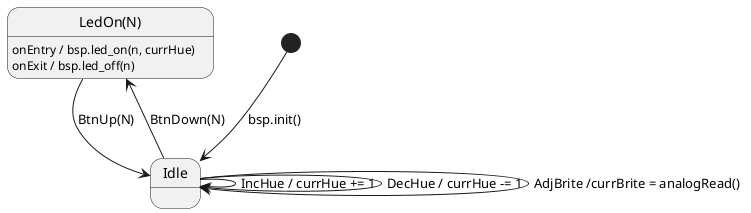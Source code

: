 @startuml StateMachine
state LedOn as "LedOn(N)" : onEntry / bsp.led_on(n, currHue) \nonExit / bsp.led_off(n)

[*] --> Idle : bsp.init()
Idle --> LedOn : BtnDown(N)
LedOn --> Idle : BtnUp(N)

Idle --> Idle : IncHue / currHue += 1
Idle --> Idle : DecHue / currHue -= 1
Idle --> Idle : AdjBrite /currBrite = analogRead()
@enduml